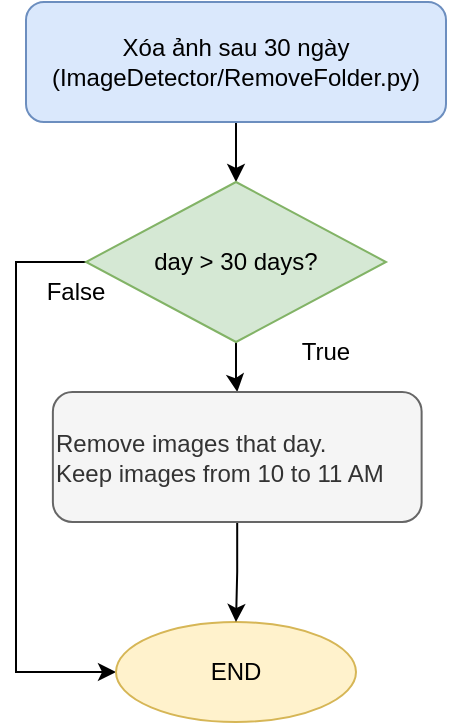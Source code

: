 <mxfile version="26.2.12">
  <diagram name="Page-1" id="fjMnKVXNaGP6IjeG0Aw4">
    <mxGraphModel dx="948" dy="29" grid="1" gridSize="10" guides="1" tooltips="1" connect="1" arrows="1" fold="1" page="1" pageScale="1" pageWidth="850" pageHeight="1100" math="0" shadow="0">
      <root>
        <mxCell id="0" />
        <mxCell id="1" parent="0" />
        <mxCell id="NKiWoUgMI4WtK5r3R0fM-39" style="edgeStyle=orthogonalEdgeStyle;rounded=0;orthogonalLoop=1;jettySize=auto;html=1;entryX=0.5;entryY=0;entryDx=0;entryDy=0;" edge="1" parent="1" source="NKiWoUgMI4WtK5r3R0fM-40" target="NKiWoUgMI4WtK5r3R0fM-43">
          <mxGeometry relative="1" as="geometry">
            <mxPoint x="400.083" y="2860" as="targetPoint" />
          </mxGeometry>
        </mxCell>
        <mxCell id="NKiWoUgMI4WtK5r3R0fM-40" value="Xóa ảnh sau 30 ngày&lt;div&gt;(ImageDetector/RemoveFolder.py)&lt;/div&gt;" style="rounded=1;whiteSpace=wrap;html=1;fillColor=#dae8fc;strokeColor=#6c8ebf;" vertex="1" parent="1">
          <mxGeometry x="295" y="2780" width="210" height="60" as="geometry" />
        </mxCell>
        <mxCell id="NKiWoUgMI4WtK5r3R0fM-41" style="edgeStyle=orthogonalEdgeStyle;rounded=0;orthogonalLoop=1;jettySize=auto;html=1;entryX=0.5;entryY=0;entryDx=0;entryDy=0;" edge="1" parent="1" source="NKiWoUgMI4WtK5r3R0fM-43" target="NKiWoUgMI4WtK5r3R0fM-48">
          <mxGeometry relative="1" as="geometry" />
        </mxCell>
        <mxCell id="NKiWoUgMI4WtK5r3R0fM-42" style="edgeStyle=orthogonalEdgeStyle;rounded=0;orthogonalLoop=1;jettySize=auto;html=1;entryX=0;entryY=0.5;entryDx=0;entryDy=0;" edge="1" parent="1" source="NKiWoUgMI4WtK5r3R0fM-43" target="NKiWoUgMI4WtK5r3R0fM-44">
          <mxGeometry relative="1" as="geometry">
            <Array as="points">
              <mxPoint x="290" y="2910" />
              <mxPoint x="290" y="3115" />
            </Array>
          </mxGeometry>
        </mxCell>
        <mxCell id="NKiWoUgMI4WtK5r3R0fM-43" value="day &amp;gt; 30 days?" style="rhombus;whiteSpace=wrap;html=1;fillColor=#d5e8d4;strokeColor=#82b366;" vertex="1" parent="1">
          <mxGeometry x="325" y="2870" width="150" height="80" as="geometry" />
        </mxCell>
        <mxCell id="NKiWoUgMI4WtK5r3R0fM-44" value="END" style="ellipse;whiteSpace=wrap;html=1;fillColor=#fff2cc;strokeColor=#d6b656;" vertex="1" parent="1">
          <mxGeometry x="340" y="3090" width="120" height="50" as="geometry" />
        </mxCell>
        <mxCell id="NKiWoUgMI4WtK5r3R0fM-45" value="True" style="text;html=1;align=center;verticalAlign=middle;whiteSpace=wrap;rounded=0;" vertex="1" parent="1">
          <mxGeometry x="415" y="2940" width="60" height="30" as="geometry" />
        </mxCell>
        <mxCell id="NKiWoUgMI4WtK5r3R0fM-46" value="False" style="text;html=1;align=center;verticalAlign=middle;whiteSpace=wrap;rounded=0;" vertex="1" parent="1">
          <mxGeometry x="290" y="2910" width="60" height="30" as="geometry" />
        </mxCell>
        <mxCell id="NKiWoUgMI4WtK5r3R0fM-47" style="edgeStyle=orthogonalEdgeStyle;rounded=0;orthogonalLoop=1;jettySize=auto;html=1;entryX=0.5;entryY=0;entryDx=0;entryDy=0;" edge="1" parent="1" source="NKiWoUgMI4WtK5r3R0fM-48" target="NKiWoUgMI4WtK5r3R0fM-44">
          <mxGeometry relative="1" as="geometry" />
        </mxCell>
        <mxCell id="NKiWoUgMI4WtK5r3R0fM-48" value="Remove images that day.&lt;div&gt;Keep images from 10 to 11 AM&lt;/div&gt;" style="rounded=1;whiteSpace=wrap;html=1;align=left;fillColor=#f5f5f5;fontColor=#333333;strokeColor=#666666;" vertex="1" parent="1">
          <mxGeometry x="308.44" y="2975" width="184.37" height="65" as="geometry" />
        </mxCell>
      </root>
    </mxGraphModel>
  </diagram>
</mxfile>
